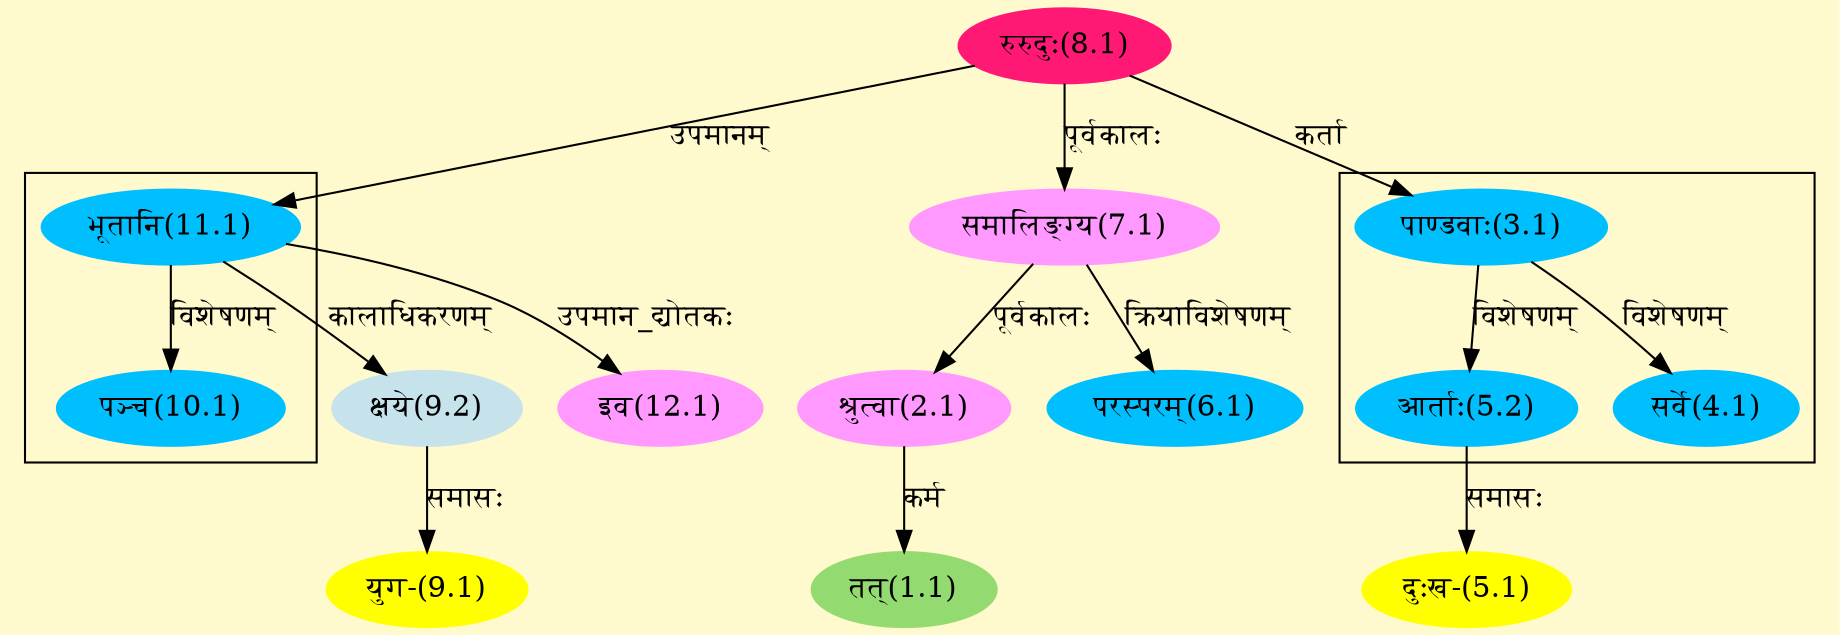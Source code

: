 digraph G{
rankdir=BT;
 compound=true;
 bgcolor="lemonchiffon1";

subgraph cluster_1{
Node4_1 [style=filled, color="#00BFFF" label = "सर्वे(4.1)"]
Node3_1 [style=filled, color="#00BFFF" label = "पाण्डवाः(3.1)"]
Node5_2 [style=filled, color="#00BFFF" label = "आर्ताः(5.2)"]

}

subgraph cluster_2{
Node10_1 [style=filled, color="#00BFFF" label = "पञ्च(10.1)"]
Node11_1 [style=filled, color="#00BFFF" label = "भूतानि(11.1)"]

}
Node1_1 [style=filled, color="#93DB70" label = "तत्(1.1)"]
Node2_1 [style=filled, color="#FF99FF" label = "श्रुत्वा(2.1)"]
Node7_1 [style=filled, color="#FF99FF" label = "समालिङ्ग्य(7.1)"]
Node3_1 [style=filled, color="#00BFFF" label = "पाण्डवाः(3.1)"]
Node8_1 [style=filled, color="#FF1975" label = "रुरुदुः(8.1)"]
Node5_1 [style=filled, color="#FFFF00" label = "दुःख-(5.1)"]
Node5_2 [style=filled, color="#00BFFF" label = "आर्ताः(5.2)"]
Node6_1 [style=filled, color="#00BFFF" label = "परस्परम्(6.1)"]
Node [style=filled, color="" label = "()"]
Node9_1 [style=filled, color="#FFFF00" label = "युग-(9.1)"]
Node9_2 [style=filled, color="#C6E2EB" label = "क्षये(9.2)"]
Node11_1 [style=filled, color="#00BFFF" label = "भूतानि(11.1)"]
Node12_1 [style=filled, color="#FF99FF" label = "इव(12.1)"]
/* Start of Relations section */

Node1_1 -> Node2_1 [  label="कर्म"  dir="back" ]
Node2_1 -> Node7_1 [  label="पूर्वकालः"  dir="back" ]
Node3_1 -> Node8_1 [  label="कर्ता"  dir="back" ]
Node4_1 -> Node3_1 [  label="विशेषणम्"  dir="back" ]
Node5_1 -> Node5_2 [  label="समासः"  dir="back" ]
Node5_2 -> Node3_1 [  label="विशेषणम्"  dir="back" ]
Node6_1 -> Node7_1 [  label="क्रियाविशेषणम्"  dir="back" ]
Node7_1 -> Node8_1 [  label="पूर्वकालः"  dir="back" ]
Node9_1 -> Node9_2 [  label="समासः"  dir="back" ]
Node9_2 -> Node11_1 [  label="कालाधिकरणम्"  dir="back" ]
Node10_1 -> Node11_1 [  label="विशेषणम्"  dir="back" ]
Node11_1 -> Node8_1 [  label="उपमानम्"  dir="back" ]
Node12_1 -> Node11_1 [  label="उपमान_द्योतकः"  dir="back" ]
}
